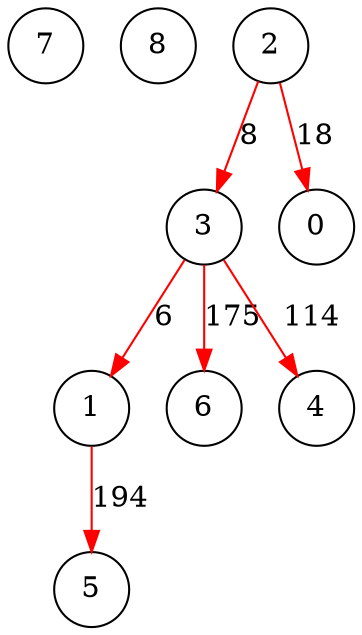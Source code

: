 digraph G {
layout=dot;
node [shape=circle];
edge [dir=forward];
splines=false;
7 [style=filled, fillcolor="white"];
8 [style=filled, fillcolor="white"];
3 [style=filled, fillcolor="white"];
2 [style=filled, fillcolor="white"];
1 [style=filled, fillcolor="white"];
5 [style=filled, fillcolor="white"];
6 [style=filled, fillcolor="white"];
0 [style=filled, fillcolor="white"];
4 [style=filled, fillcolor="white"];
2 -> 0 [color="red", label="18"];
3 -> 1 [color="red", label="6"];
3 -> 4 [color="red", label="114"];
3 -> 6 [color="red", label="175"];
1 -> 5 [color="red", label="194"];
2 -> 3 [color="red", label="8"];
}